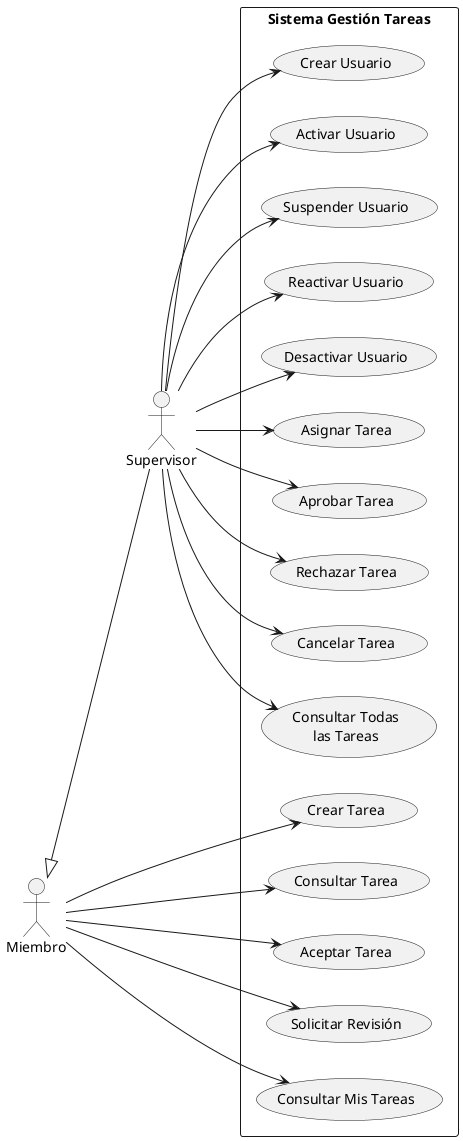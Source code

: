 @startuml

left to right direction

actor "Miembro" as member
actor "Supervisor" as supervisor
supervisor -u-|> member

rectangle "Sistema Gestión Tareas" {
    usecase "Crear Tarea" as UC1
    usecase "Consultar Tarea" as UC2
    usecase "Aceptar Tarea" as UC3
    usecase "Solicitar Revisión" as UC4
    usecase "Consultar Mis Tareas" as UC5

    usecase "Asignar Tarea" as UC6
    usecase "Aprobar Tarea" as UC7
    usecase "Rechazar Tarea" as UC8
    usecase "Cancelar Tarea" as UC9
    usecase "Consultar Todas\nlas Tareas" as UC10

    usecase "Crear Usuario" as UCU1
    usecase "Activar Usuario" as UCU2
    usecase "Suspender Usuario" as UCU3
    usecase "Reactivar Usuario" as UCU4
    usecase "Desactivar Usuario" as UCU5
}

member --> UC1
member --> UC2
member --> UC3
member --> UC4
member --> UC5

supervisor --> UC6
supervisor --> UC7
supervisor --> UC8
supervisor --> UC9
supervisor --> UC10

supervisor --> UCU1
supervisor --> UCU2
supervisor --> UCU3
supervisor --> UCU4
supervisor --> UCU5

@enduml